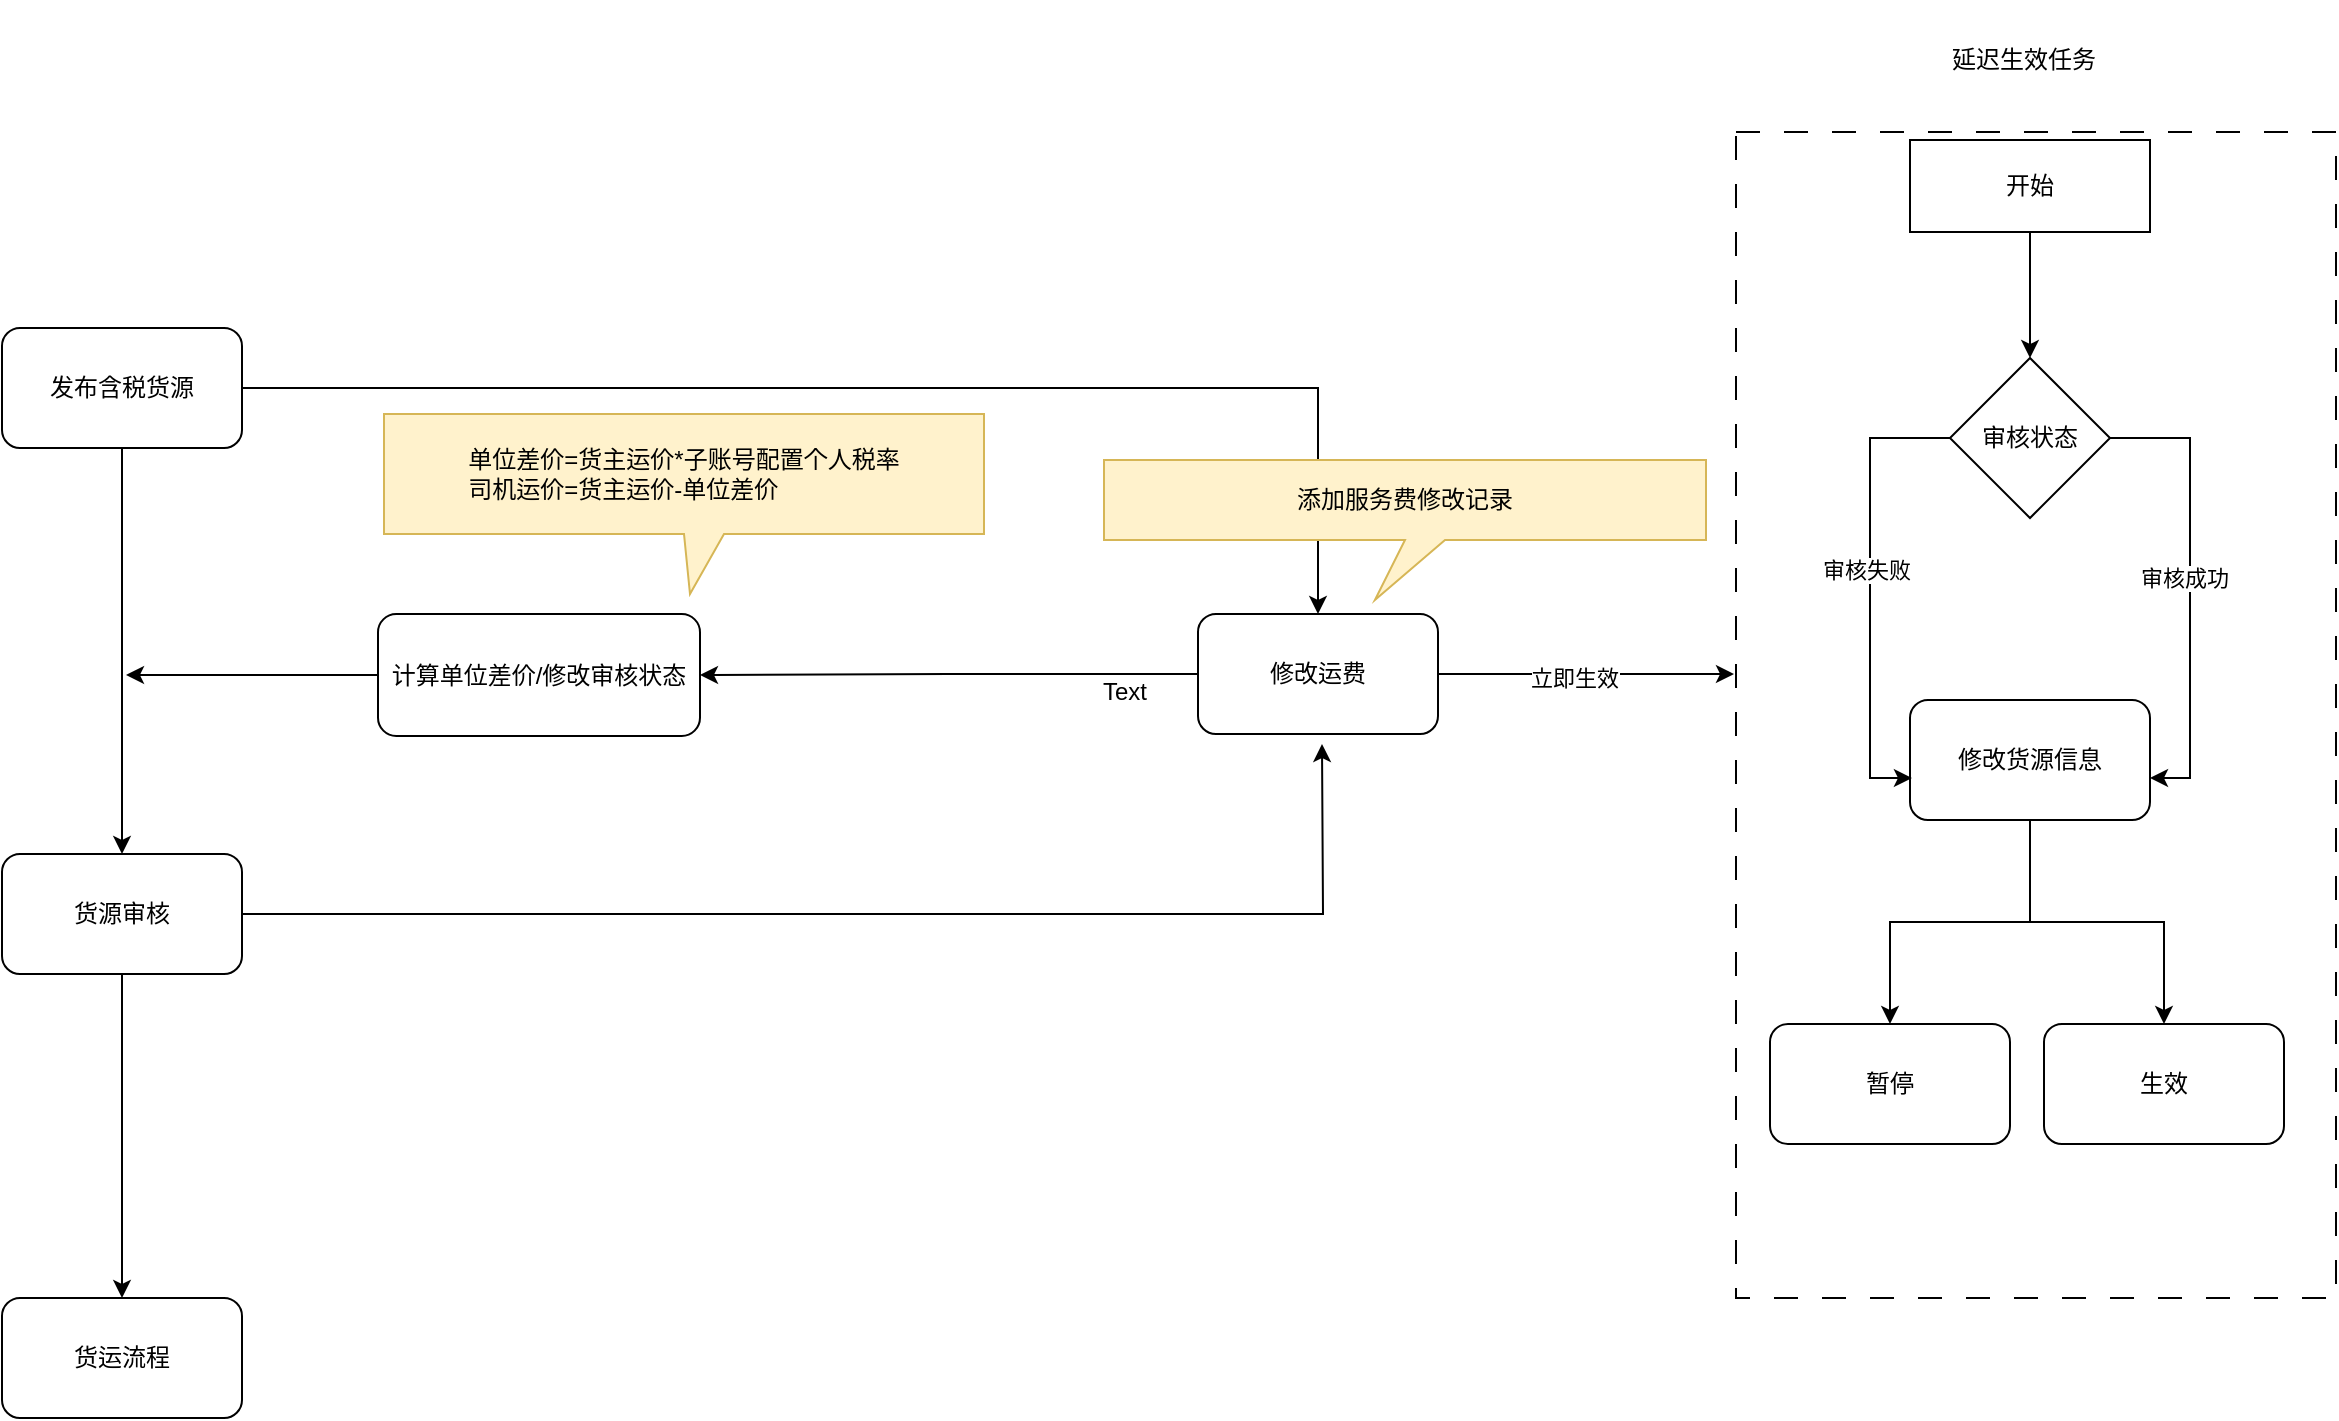 <mxfile version="27.0.4">
  <diagram name="第 1 页" id="X953SDvG-uvm2T8iUO7L">
    <mxGraphModel dx="1216" dy="780" grid="0" gridSize="10" guides="1" tooltips="1" connect="1" arrows="1" fold="1" page="1" pageScale="1" pageWidth="2339" pageHeight="3300" math="0" shadow="0">
      <root>
        <mxCell id="0" />
        <mxCell id="1" parent="0" />
        <mxCell id="HxwUGHrHZ89-YTZq8f_4-15" style="edgeStyle=orthogonalEdgeStyle;rounded=0;orthogonalLoop=1;jettySize=auto;html=1;" edge="1" parent="1" source="HxwUGHrHZ89-YTZq8f_4-1" target="HxwUGHrHZ89-YTZq8f_4-3">
          <mxGeometry relative="1" as="geometry" />
        </mxCell>
        <mxCell id="HxwUGHrHZ89-YTZq8f_4-31" style="edgeStyle=orthogonalEdgeStyle;rounded=0;orthogonalLoop=1;jettySize=auto;html=1;" edge="1" parent="1" source="HxwUGHrHZ89-YTZq8f_4-1" target="HxwUGHrHZ89-YTZq8f_4-18">
          <mxGeometry relative="1" as="geometry" />
        </mxCell>
        <mxCell id="HxwUGHrHZ89-YTZq8f_4-1" value="发布含税货源" style="rounded=1;whiteSpace=wrap;html=1;" vertex="1" parent="1">
          <mxGeometry x="850" y="207" width="120" height="60" as="geometry" />
        </mxCell>
        <mxCell id="HxwUGHrHZ89-YTZq8f_4-23" style="edgeStyle=orthogonalEdgeStyle;rounded=0;orthogonalLoop=1;jettySize=auto;html=1;" edge="1" parent="1" source="HxwUGHrHZ89-YTZq8f_4-3" target="HxwUGHrHZ89-YTZq8f_4-21">
          <mxGeometry relative="1" as="geometry" />
        </mxCell>
        <mxCell id="HxwUGHrHZ89-YTZq8f_4-30" style="edgeStyle=orthogonalEdgeStyle;rounded=0;orthogonalLoop=1;jettySize=auto;html=1;" edge="1" parent="1" source="HxwUGHrHZ89-YTZq8f_4-3">
          <mxGeometry relative="1" as="geometry">
            <mxPoint x="1510" y="415" as="targetPoint" />
          </mxGeometry>
        </mxCell>
        <mxCell id="HxwUGHrHZ89-YTZq8f_4-3" value="货源审核" style="rounded=1;whiteSpace=wrap;html=1;" vertex="1" parent="1">
          <mxGeometry x="850" y="470" width="120" height="60" as="geometry" />
        </mxCell>
        <mxCell id="HxwUGHrHZ89-YTZq8f_4-27" style="edgeStyle=orthogonalEdgeStyle;rounded=0;orthogonalLoop=1;jettySize=auto;html=1;" edge="1" parent="1" source="HxwUGHrHZ89-YTZq8f_4-6">
          <mxGeometry relative="1" as="geometry">
            <mxPoint x="912" y="380.5" as="targetPoint" />
          </mxGeometry>
        </mxCell>
        <mxCell id="HxwUGHrHZ89-YTZq8f_4-6" value="计算单位差价/修改审核状态" style="rounded=1;whiteSpace=wrap;html=1;" vertex="1" parent="1">
          <mxGeometry x="1038" y="350" width="161" height="61" as="geometry" />
        </mxCell>
        <mxCell id="HxwUGHrHZ89-YTZq8f_4-7" value="&lt;div data-docx-has-block-data=&quot;false&quot; data-lark-html-role=&quot;root&quot; data-page-id=&quot;PmPzdInQhoWsLtxFXCoc3s2pnDf&quot;&gt;&lt;div style=&quot;text-align: left;&quot; class=&quot;ace-line ace-line old-record-id-NmQLd3BFJoofC6xrh7jcFsMHnQh&quot;&gt;单位差价=货主运价*子账号配置个人税率&lt;/div&gt;&lt;div style=&quot;text-align: left;&quot; class=&quot;ace-line ace-line old-record-id-NvOwdJEEnoes11xt6zHcCwHLnfe&quot;&gt;      司机运价=货主运价-单位差价&lt;/div&gt;&lt;/div&gt;&lt;span class=&quot;lark-record-clipboard&quot; data-lark-record-format=&quot;docx/record&quot; data-lark-record-data=&quot;{&amp;quot;isCut&amp;quot;:false,&amp;quot;rootId&amp;quot;:&amp;quot;PmPzdInQhoWsLtxFXCoc3s2pnDf&amp;quot;,&amp;quot;parentId&amp;quot;:&amp;quot;PmPzdInQhoWsLtxFXCoc3s2pnDf&amp;quot;,&amp;quot;blockIds&amp;quot;:[40,41],&amp;quot;recordIds&amp;quot;:[&amp;quot;NmQLd3BFJoofC6xrh7jcFsMHnQh&amp;quot;,&amp;quot;NvOwdJEEnoes11xt6zHcCwHLnfe&amp;quot;],&amp;quot;recordMap&amp;quot;:{&amp;quot;NmQLd3BFJoofC6xrh7jcFsMHnQh&amp;quot;:{&amp;quot;id&amp;quot;:&amp;quot;NmQLd3BFJoofC6xrh7jcFsMHnQh&amp;quot;,&amp;quot;snapshot&amp;quot;:{&amp;quot;type&amp;quot;:&amp;quot;text&amp;quot;,&amp;quot;parent_id&amp;quot;:&amp;quot;PmPzdInQhoWsLtxFXCoc3s2pnDf&amp;quot;,&amp;quot;comments&amp;quot;:[],&amp;quot;revisions&amp;quot;:[],&amp;quot;locked&amp;quot;:false,&amp;quot;hidden&amp;quot;:false,&amp;quot;author&amp;quot;:&amp;quot;7458225783314038803&amp;quot;,&amp;quot;children&amp;quot;:[],&amp;quot;text&amp;quot;:{&amp;quot;initialAttributedTexts&amp;quot;:{&amp;quot;text&amp;quot;:{&amp;quot;0&amp;quot;:&amp;quot;单位差价=货主运价*子账号配置个人税率&amp;quot;},&amp;quot;attribs&amp;quot;:{&amp;quot;0&amp;quot;:&amp;quot;*0+j&amp;quot;}},&amp;quot;apool&amp;quot;:{&amp;quot;numToAttrib&amp;quot;:{&amp;quot;0&amp;quot;:[&amp;quot;author&amp;quot;,&amp;quot;7458225783314038803&amp;quot;]},&amp;quot;nextNum&amp;quot;:1}},&amp;quot;align&amp;quot;:&amp;quot;&amp;quot;,&amp;quot;folded&amp;quot;:false}},&amp;quot;NvOwdJEEnoes11xt6zHcCwHLnfe&amp;quot;:{&amp;quot;id&amp;quot;:&amp;quot;NvOwdJEEnoes11xt6zHcCwHLnfe&amp;quot;,&amp;quot;snapshot&amp;quot;:{&amp;quot;type&amp;quot;:&amp;quot;text&amp;quot;,&amp;quot;parent_id&amp;quot;:&amp;quot;PmPzdInQhoWsLtxFXCoc3s2pnDf&amp;quot;,&amp;quot;comments&amp;quot;:[],&amp;quot;revisions&amp;quot;:[],&amp;quot;locked&amp;quot;:false,&amp;quot;hidden&amp;quot;:false,&amp;quot;author&amp;quot;:&amp;quot;7458225783314038803&amp;quot;,&amp;quot;children&amp;quot;:[],&amp;quot;text&amp;quot;:{&amp;quot;initialAttributedTexts&amp;quot;:{&amp;quot;text&amp;quot;:{&amp;quot;0&amp;quot;:&amp;quot;      司机运价=货主运价-单位差价&amp;quot;},&amp;quot;attribs&amp;quot;:{&amp;quot;0&amp;quot;:&amp;quot;*0+k&amp;quot;}},&amp;quot;apool&amp;quot;:{&amp;quot;numToAttrib&amp;quot;:{&amp;quot;0&amp;quot;:[&amp;quot;author&amp;quot;,&amp;quot;7458225783314038803&amp;quot;]},&amp;quot;nextNum&amp;quot;:1}},&amp;quot;align&amp;quot;:&amp;quot;&amp;quot;,&amp;quot;folded&amp;quot;:false}},&amp;quot;PmPzdInQhoWsLtxFXCoc3s2pnDf&amp;quot;:{&amp;quot;id&amp;quot;:&amp;quot;PmPzdInQhoWsLtxFXCoc3s2pnDf&amp;quot;,&amp;quot;snapshot&amp;quot;:{&amp;quot;type&amp;quot;:&amp;quot;page&amp;quot;,&amp;quot;parent_id&amp;quot;:&amp;quot;&amp;quot;,&amp;quot;comments&amp;quot;:[],&amp;quot;revisions&amp;quot;:[],&amp;quot;locked&amp;quot;:false,&amp;quot;hidden&amp;quot;:false,&amp;quot;author&amp;quot;:&amp;quot;7458225783314038803&amp;quot;,&amp;quot;children&amp;quot;:[&amp;quot;doxcnSsRzmK9UY6GLMcSYavZb5g&amp;quot;,&amp;quot;doxcnnTq2jZX8zF5uBvYDxKSMM0&amp;quot;,&amp;quot;doxcn73OgdYrPLWlbyHnjd4dCaf&amp;quot;,&amp;quot;doxcn63eAXSfTvNmnqLqj1bcUTg&amp;quot;,&amp;quot;doxcnSirAcn5ZzLQK9ATJMONScc&amp;quot;,&amp;quot;doxcnaucXII4i4NTGBqqvQlXUpc&amp;quot;,&amp;quot;doxcnezhqamkZcwwLYlXd1k73Df&amp;quot;,&amp;quot;RUK6du1UAoI59gxnKC7cXmRunxf&amp;quot;,&amp;quot;doxcndBeBZvMhESlmYhNoraz8Pc&amp;quot;,&amp;quot;LotQdCCTAoonvWxRpNWcTN4vnXc&amp;quot;,&amp;quot;NiP8de5froLFGixGUZZciWxln7e&amp;quot;,&amp;quot;S7ubdwaKRoMomzxIEOvcvkF4nJf&amp;quot;,&amp;quot;Dm8IdY59uoGmJAxqeodcVRJSnIC&amp;quot;,&amp;quot;CuNTd9FRso1d3QxBpxwcE5JsnvL&amp;quot;,&amp;quot;Dnd2dcRqBoCW2kxqE0kcW2rYnNe&amp;quot;,&amp;quot;CE2CdlHt8orWM9xDPupczDMnnvc&amp;quot;,&amp;quot;A9HfdgttWolH1cxuY1RcWkdgnsD&amp;quot;,&amp;quot;ET1DdXk3EoBRz0xeUMYcNoZmnBb&amp;quot;,&amp;quot;Cpfhdy9ppoQDMix1Jr1c3mPKntd&amp;quot;,&amp;quot;BaSPdL87PomiHaxIGh4cdbg2ndF&amp;quot;,&amp;quot;PspLd9SWZojVlYx9l9hc7vx3njf&amp;quot;,&amp;quot;QK0KdJlY5oTKy4xioQzcTmaCnCg&amp;quot;,&amp;quot;G8zwdILu0oyZFyxRLBXcs2aSnlb&amp;quot;,&amp;quot;SGsXdrogVoe90CxuqGNcZSEpnkg&amp;quot;,&amp;quot;Z6Rzdg7iioi1QcxC79Vcw3Pwnt1&amp;quot;,&amp;quot;QpZFd04gMoazcbxpnQecz8xNn0b&amp;quot;,&amp;quot;BLN8dz5zgo1DnXx1ugpcwpaTn8e&amp;quot;,&amp;quot;YJw1dj16poAyETxmY6Xc6ZMkn7S&amp;quot;,&amp;quot;OuGhdA6E3oggCfxp72WcNjA2nNg&amp;quot;,&amp;quot;FISfdRmcIofh3UxEcIjch1ewn9e&amp;quot;,&amp;quot;EbhidXsUFoAhqix19BKcvdpXnOd&amp;quot;,&amp;quot;PZc2dtcJ7oxMSfxz6ZNcXA2Hnkf&amp;quot;,&amp;quot;MkVedFoMZoLnn1xv443ciyPtn0d&amp;quot;,&amp;quot;RtKqdQCn4oAQBfxaZe5cV3RhnOh&amp;quot;,&amp;quot;EHfidlIZIo7AewxMBJBc7K7CnQg&amp;quot;,&amp;quot;OELXd7sXuosqiOx3xpRcONlAnJc&amp;quot;,&amp;quot;AU6BdLSdqotGzzxffRdcTVesnoe&amp;quot;,&amp;quot;VaJQdDIbBoikS1xvuXCcqcDMnJc&amp;quot;,&amp;quot;NmQLd3BFJoofC6xrh7jcFsMHnQh&amp;quot;,&amp;quot;NvOwdJEEnoes11xt6zHcCwHLnfe&amp;quot;,&amp;quot;ZM2odY1GPodB09xtyETcVpR6nId&amp;quot;,&amp;quot;W6Uwd8OgnosMTCxuil1c1yxin8c&amp;quot;,&amp;quot;YXwkdFtBuoBtl8x7tNTciG7tnje&amp;quot;,&amp;quot;FBWHderRHo71fjxR4eeczBh4nFe&amp;quot;,&amp;quot;W2gpdmr26o5GIBxXPJWcZVGrnAB&amp;quot;,&amp;quot;JFTGdOCwPoPTVKxRMdAcfCPSnBd&amp;quot;,&amp;quot;SnNGdQTt3oETkBxRsBCcPKzAnkh&amp;quot;,&amp;quot;TQnKdNuP7oDjplxAlcUciLxUn8b&amp;quot;,&amp;quot;UOB9dPcxXoRwizx5qovcyFzcnhh&amp;quot;,&amp;quot;WDYmdSWDTofSq7xf84scb9HBnUb&amp;quot;,&amp;quot;L9iadKczMowOvQxpHescn7KonQh&amp;quot;,&amp;quot;G3KHdRRF7oelCmxKqyncygutnF8&amp;quot;,&amp;quot;GscRd2UkIoHIepxCVGzc2scvnOd&amp;quot;,&amp;quot;LjvmdHLhLoIqWsx9Su4cIRm6nde&amp;quot;,&amp;quot;NxghdQSEUol12exHoESctJhAnxh&amp;quot;,&amp;quot;IPAAdlCJIoJiHyxV0D7cjIKRnfe&amp;quot;,&amp;quot;YtpYdFi2aozk4ox7gaMcntHvnCh&amp;quot;,&amp;quot;OvYhd2c5yoDKUzxSpJScIxvanrd&amp;quot;,&amp;quot;Z38HdWhEYoEKebx4TzJctTUqnCg&amp;quot;,&amp;quot;RcG3dWAQAoNUygxFTugcNFGXnDf&amp;quot;,&amp;quot;UyIzd073ToSGoVxe9LZc6HiPnse&amp;quot;,&amp;quot;MQFXdli78oJhTSxr9RVcbu7Nnzc&amp;quot;,&amp;quot;BOXFddeF7o53Z0xsFgVc53oGndf&amp;quot;,&amp;quot;HDdTd2TGpoMGh8xLGmjcK3kFnkf&amp;quot;,&amp;quot;EOECdmyftoPSuQxWYTAcQA9knyd&amp;quot;,&amp;quot;GUCndieFboNVdFxllhqcTDxpnWb&amp;quot;,&amp;quot;Ua7Xdectdovls0xF3p5cB1WWnPd&amp;quot;,&amp;quot;ONhudOffCordgGxyQKicXy7Dnve&amp;quot;,&amp;quot;Og11dpQBNoOsGzxWs7NcyKhbnnb&amp;quot;,&amp;quot;Prywd8IYeoaESNxcw6lccr88nff&amp;quot;,&amp;quot;FSI9dfe5XoIIWtxkdSZcMtLWnWf&amp;quot;,&amp;quot;Mm7hd0fL5oqmu2xkqVhcyIK1nkg&amp;quot;,&amp;quot;PTx6dsDj3o1S6CxYsq8cJ1I1nmg&amp;quot;,&amp;quot;TBKKdnPnyoxQTDxJVcVc5Uafnqh&amp;quot;,&amp;quot;Z7NrdOZmWohxSZxKkkmcA7Y5nSa&amp;quot;,&amp;quot;OcfZd8REMo6pgMxkkgXccLsnnoe&amp;quot;,&amp;quot;VbwZdLEjJokL0rxh691c8hnXnbf&amp;quot;,&amp;quot;EMxfdV3C7oi9fmxAnj0c8ih3nzf&amp;quot;,&amp;quot;I4yxdGRvYoOCWGxY0m3cX0ktnRw&amp;quot;,&amp;quot;Wl9GdDubPogxc1xv2TWctiRPnRb&amp;quot;,&amp;quot;EIr6dlqpaoqfuKx3knucfsx8nug&amp;quot;,&amp;quot;GQdJd1EB5ovBC2xR5wccOGa5n0b&amp;quot;,&amp;quot;RPrYdINY7okjmwxY5AwcqqTrnQK&amp;quot;,&amp;quot;IyEGdldwhojiJbxTbxrchHSOnxc&amp;quot;,&amp;quot;RL54dUizloL78axBcj2cZlrCngg&amp;quot;,&amp;quot;WOGPdCFwMoOzV3xUhzXcsKqtnsf&amp;quot;,&amp;quot;Yrdqdmb3sozckOxizhjckdn2nTe&amp;quot;,&amp;quot;J5h6dZYHDoaRhDxGHWQcVtkrnVh&amp;quot;,&amp;quot;WXu2dX8L8oZowHx9EMmcKHPynwh&amp;quot;,&amp;quot;H8KLdF6pRoAOeXxYW8XciMnvn0c&amp;quot;,&amp;quot;MvO7deKdvoYSiHxvn9DcASNEnqf&amp;quot;,&amp;quot;CkjRdxNudoTBKYxB5Z4ckzqTnGf&amp;quot;,&amp;quot;QFtqdoawwoj3xmxhTjOcM5qgn4b&amp;quot;,&amp;quot;CQU9dFhMSonbPnxWjlbc0ypIn0b&amp;quot;,&amp;quot;Rilkd0xUwof0QBxe7dBcFeBKnzb&amp;quot;,&amp;quot;TyQfdnoqNoETeKxEWRMcWQH9nSc&amp;quot;,&amp;quot;NvqIdJoI5o8bx6xOO64cylY2nDb&amp;quot;,&amp;quot;ApKYd7sBVoz2B2xtVyIcRwvfn7d&amp;quot;,&amp;quot;EhzqdYa3WoduYfxwhgHcTKvRnnf&amp;quot;,&amp;quot;ZUPqdjN8PoPcFDxhRitcx0tqnae&amp;quot;,&amp;quot;SI5xdZTZro0dBfxOYLTcKivKn9B&amp;quot;,&amp;quot;IFTtdmF0yollksxWlp9cFdWXnfg&amp;quot;,&amp;quot;WnfxdjTqxoIIOKx1rBycHsqfnGd&amp;quot;,&amp;quot;XiLOd7gJ1oUsjZxr66cc0pAYnwh&amp;quot;,&amp;quot;M6D4d7W6loMsM1xz7MXcSRaonTe&amp;quot;,&amp;quot;QrXLdO4eGoi8TyxsJW0ci5E0nBp&amp;quot;,&amp;quot;EFcndDWinoryBixoiQNcOzuPndh&amp;quot;,&amp;quot;W75bdiFEOoA2Lgxrf9Tc4pkunYg&amp;quot;,&amp;quot;O40hddfoVoN100xXydYcUArTn1G&amp;quot;,&amp;quot;YTcmdJbeMoZHR7xHQsYcfv2CnUf&amp;quot;,&amp;quot;RO8td6QHVopCo0x6Q7McqQGTnab&amp;quot;,&amp;quot;C4G4d8Z2yogOpaxFd17cwx6wnOf&amp;quot;,&amp;quot;AiEvdW6NXoaWR2xG4iqct97LnUe&amp;quot;,&amp;quot;DQWvdoOyGo3JTWxdWbocZN8tnvg&amp;quot;,&amp;quot;AUi1ddjfVofwJkx7PVocwqXhnkd&amp;quot;,&amp;quot;OeUmdUdUloJyX2xaQTIcb6OjnDd&amp;quot;,&amp;quot;F0pVd9tjJo9UuJxSYKqcNiPEn6g&amp;quot;,&amp;quot;KwOVd9heeoTLo1xKJoFcP1U1nsg&amp;quot;,&amp;quot;GUNjdMOImo1lEXx3gRucEBkKnbe&amp;quot;,&amp;quot;QGoWdtj1kojXkwxy1Prc5CWXnhh&amp;quot;,&amp;quot;Q7KwdkFqoo87GKxbRHkcbtaenZf&amp;quot;,&amp;quot;Sghrd2YanoKw8ixZIrccwfsAn7f&amp;quot;,&amp;quot;CURyd8MhUoryXKxl6HvcBulln0c&amp;quot;,&amp;quot;XVwyd2nyZophdIxdOi9c72GanKh&amp;quot;,&amp;quot;Lc61d2NJpoKQlxxkpuGco5AInpf&amp;quot;,&amp;quot;U7pDdVSJuohNGaxOjmucMRfnnte&amp;quot;,&amp;quot;Lp9gdkEYJo5Q4IxIGa5cARxNncc&amp;quot;,&amp;quot;AmtbdJyQlo6OO9xPR3mcCyeSnkq&amp;quot;,&amp;quot;YlxPdjulroMzb0xDKtZcK0WJnDo&amp;quot;,&amp;quot;BixAdH8cAobPFnxIuhdcooZ7nHh&amp;quot;,&amp;quot;T0qwdSW6Zo3nwgx2aXXcvrKcnde&amp;quot;,&amp;quot;UGfVd7CERoLeR4xjZDYcppy6nGb&amp;quot;,&amp;quot;Vh7vdx9q9oCED3xHbowc1I15nLd&amp;quot;,&amp;quot;OwRvdDkvYoLYruxwScmc1BHjnec&amp;quot;,&amp;quot;X5L0dO6L8oY6gFxPrLScbIV2nRe&amp;quot;,&amp;quot;BeCtdsLqzoTt1DxnYMgcwEQunkb&amp;quot;,&amp;quot;V93rdZgc2oQtmTxCajKcHHjFnXb&amp;quot;,&amp;quot;KYzbdxyAwoTO8exLtKbcIglcndh&amp;quot;,&amp;quot;NqzVdDlB0oM92qxhbvEcswOln8e&amp;quot;,&amp;quot;M5SSd94K2oS4IgxcldgczQOOnvg&amp;quot;,&amp;quot;EkBCdgZUxobtbnxHxasc4bGinCk&amp;quot;,&amp;quot;A8hZdF8mUo9Y36xmAo2c8Xp9nrg&amp;quot;,&amp;quot;KuPZdGJZ8oYJwdx1SeSccOkYnbb&amp;quot;,&amp;quot;K7z5dDKMjoeIFaxEaYmcVuYDnIf&amp;quot;,&amp;quot;SxP2dt82uogTXuxkI7Dcp9pmnmc&amp;quot;,&amp;quot;IqcndGn15oA8fhxFtikc6YS5nwf&amp;quot;,&amp;quot;Rlbbd8JbxoVVpqxGtUZcQLTpnbe&amp;quot;,&amp;quot;CdIqdk8JjobQDsx5ftvcklQdnVb&amp;quot;,&amp;quot;OgLMdB0K2oTgIVx5r4QcEXXKnxe&amp;quot;,&amp;quot;QqDhdErJkogHizxO3VKcZQsVnXf&amp;quot;,&amp;quot;Z2vedXcmmo9zH5x9ds6cBkKln2g&amp;quot;,&amp;quot;YpLZdxWMPos1rQxADW9cCI5Vn6g&amp;quot;,&amp;quot;UhpMdJYmhowNUoxnOwrcmie5n8b&amp;quot;,&amp;quot;Ly8mdAuuBofAIBxYjlscbpJNnPd&amp;quot;,&amp;quot;GhsVdBEsRo3RgRxufHncAfbNnOd&amp;quot;,&amp;quot;HeFbdDbwboWKp6xT7IwcluX6n4s&amp;quot;,&amp;quot;HRRjdK8rJo0R4ZxRpl9cUzAanKg&amp;quot;,&amp;quot;AjeMd2WIVoDUFBxtQpQcwkhanw5&amp;quot;,&amp;quot;doxcn8S5qbZZZqfs8cCnIrQBdbj&amp;quot;,&amp;quot;doxcnpL4VTpZfCaJuuB6nUa9KCf&amp;quot;],&amp;quot;text&amp;quot;:{&amp;quot;apool&amp;quot;:{&amp;quot;nextNum&amp;quot;:1,&amp;quot;numToAttrib&amp;quot;:{&amp;quot;0&amp;quot;:[&amp;quot;author&amp;quot;,&amp;quot;7458225783314038803&amp;quot;]}},&amp;quot;initialAttributedTexts&amp;quot;:{&amp;quot;attribs&amp;quot;:{&amp;quot;0&amp;quot;:&amp;quot;*0+b&amp;quot;},&amp;quot;text&amp;quot;:{&amp;quot;0&amp;quot;:&amp;quot;网货-5月功能迭代优化&amp;quot;}}},&amp;quot;align&amp;quot;:&amp;quot;&amp;quot;,&amp;quot;doc_info&amp;quot;:{&amp;quot;editors&amp;quot;:[&amp;quot;7458225783314038803&amp;quot;],&amp;quot;options&amp;quot;:[&amp;quot;editors&amp;quot;,&amp;quot;edit_time&amp;quot;],&amp;quot;deleted_editors&amp;quot;:[],&amp;quot;option_modified&amp;quot;:null}}}},&amp;quot;payloadMap&amp;quot;:{&amp;quot;NmQLd3BFJoofC6xrh7jcFsMHnQh&amp;quot;:{&amp;quot;level&amp;quot;:1},&amp;quot;NvOwdJEEnoes11xt6zHcCwHLnfe&amp;quot;:{&amp;quot;level&amp;quot;:1}},&amp;quot;extra&amp;quot;:{&amp;quot;channel&amp;quot;:&amp;quot;saas&amp;quot;,&amp;quot;pasteRandomId&amp;quot;:&amp;quot;5909c7fd-65ef-4b66-8e2d-287bd1afacf1&amp;quot;,&amp;quot;mention_page_title&amp;quot;:{},&amp;quot;external_mention_url&amp;quot;:{},&amp;quot;isEqualBlockSelection&amp;quot;:false},&amp;quot;isKeepQuoteContainer&amp;quot;:false,&amp;quot;selection&amp;quot;:[{&amp;quot;id&amp;quot;:40,&amp;quot;type&amp;quot;:&amp;quot;text&amp;quot;,&amp;quot;selection&amp;quot;:{&amp;quot;start&amp;quot;:6,&amp;quot;end&amp;quot;:25},&amp;quot;recordId&amp;quot;:&amp;quot;NmQLd3BFJoofC6xrh7jcFsMHnQh&amp;quot;},{&amp;quot;id&amp;quot;:41,&amp;quot;type&amp;quot;:&amp;quot;text&amp;quot;,&amp;quot;selection&amp;quot;:{&amp;quot;start&amp;quot;:0,&amp;quot;end&amp;quot;:20},&amp;quot;recordId&amp;quot;:&amp;quot;NvOwdJEEnoes11xt6zHcCwHLnfe&amp;quot;}],&amp;quot;pasteFlag&amp;quot;:&amp;quot;52001837-6608-476c-9622-511b4d9fbeda&amp;quot;}&quot;&gt;&lt;/span&gt;" style="shape=callout;whiteSpace=wrap;html=1;perimeter=calloutPerimeter;fillColor=#fff2cc;strokeColor=#d6b656;position2=0.51;" vertex="1" parent="1">
          <mxGeometry x="1041" y="250" width="300" height="90" as="geometry" />
        </mxCell>
        <mxCell id="HxwUGHrHZ89-YTZq8f_4-32" style="edgeStyle=orthogonalEdgeStyle;rounded=0;orthogonalLoop=1;jettySize=auto;html=1;entryX=1;entryY=0.5;entryDx=0;entryDy=0;" edge="1" parent="1" source="HxwUGHrHZ89-YTZq8f_4-18" target="HxwUGHrHZ89-YTZq8f_4-6">
          <mxGeometry relative="1" as="geometry" />
        </mxCell>
        <mxCell id="HxwUGHrHZ89-YTZq8f_4-78" style="edgeStyle=orthogonalEdgeStyle;rounded=0;orthogonalLoop=1;jettySize=auto;html=1;" edge="1" parent="1" source="HxwUGHrHZ89-YTZq8f_4-18">
          <mxGeometry relative="1" as="geometry">
            <mxPoint x="1716" y="380" as="targetPoint" />
          </mxGeometry>
        </mxCell>
        <mxCell id="HxwUGHrHZ89-YTZq8f_4-79" value="立即生效" style="edgeLabel;html=1;align=center;verticalAlign=middle;resizable=0;points=[];" vertex="1" connectable="0" parent="HxwUGHrHZ89-YTZq8f_4-78">
          <mxGeometry x="-0.084" y="-2" relative="1" as="geometry">
            <mxPoint as="offset" />
          </mxGeometry>
        </mxCell>
        <mxCell id="HxwUGHrHZ89-YTZq8f_4-18" value="修改运费" style="rounded=1;whiteSpace=wrap;html=1;" vertex="1" parent="1">
          <mxGeometry x="1448" y="350" width="120" height="60" as="geometry" />
        </mxCell>
        <mxCell id="HxwUGHrHZ89-YTZq8f_4-21" value="货运流程" style="rounded=1;whiteSpace=wrap;html=1;" vertex="1" parent="1">
          <mxGeometry x="850" y="692" width="120" height="60" as="geometry" />
        </mxCell>
        <mxCell id="HxwUGHrHZ89-YTZq8f_4-33" value="添加服务费修改记录" style="shape=callout;whiteSpace=wrap;html=1;perimeter=calloutPerimeter;position2=0.45;fillColor=#fff2cc;strokeColor=#d6b656;" vertex="1" parent="1">
          <mxGeometry x="1401" y="273" width="301" height="70" as="geometry" />
        </mxCell>
        <mxCell id="HxwUGHrHZ89-YTZq8f_4-63" value="" style="rounded=0;whiteSpace=wrap;html=1;dashed=1;dashPattern=12 12;" vertex="1" parent="1">
          <mxGeometry x="1717" y="109" width="300" height="583" as="geometry" />
        </mxCell>
        <mxCell id="HxwUGHrHZ89-YTZq8f_4-64" value="" style="edgeStyle=orthogonalEdgeStyle;rounded=0;orthogonalLoop=1;jettySize=auto;html=1;" edge="1" parent="1" source="HxwUGHrHZ89-YTZq8f_4-65" target="HxwUGHrHZ89-YTZq8f_4-67">
          <mxGeometry relative="1" as="geometry" />
        </mxCell>
        <mxCell id="HxwUGHrHZ89-YTZq8f_4-65" value="开始" style="rounded=0;whiteSpace=wrap;html=1;" vertex="1" parent="1">
          <mxGeometry x="1804" y="113" width="120" height="46" as="geometry" />
        </mxCell>
        <mxCell id="HxwUGHrHZ89-YTZq8f_4-66" value="暂停" style="rounded=1;whiteSpace=wrap;html=1;" vertex="1" parent="1">
          <mxGeometry x="1734" y="555" width="120" height="60" as="geometry" />
        </mxCell>
        <mxCell id="HxwUGHrHZ89-YTZq8f_4-67" value="审核状态" style="rhombus;whiteSpace=wrap;html=1;rounded=0;" vertex="1" parent="1">
          <mxGeometry x="1824" y="222" width="80" height="80" as="geometry" />
        </mxCell>
        <mxCell id="HxwUGHrHZ89-YTZq8f_4-68" style="edgeStyle=orthogonalEdgeStyle;rounded=0;orthogonalLoop=1;jettySize=auto;html=1;" edge="1" parent="1" source="HxwUGHrHZ89-YTZq8f_4-70" target="HxwUGHrHZ89-YTZq8f_4-66">
          <mxGeometry relative="1" as="geometry" />
        </mxCell>
        <mxCell id="HxwUGHrHZ89-YTZq8f_4-69" style="edgeStyle=orthogonalEdgeStyle;rounded=0;orthogonalLoop=1;jettySize=auto;html=1;" edge="1" parent="1" source="HxwUGHrHZ89-YTZq8f_4-70" target="HxwUGHrHZ89-YTZq8f_4-73">
          <mxGeometry relative="1" as="geometry" />
        </mxCell>
        <mxCell id="HxwUGHrHZ89-YTZq8f_4-70" value="修改货源信息" style="rounded=1;whiteSpace=wrap;html=1;" vertex="1" parent="1">
          <mxGeometry x="1804" y="393" width="120" height="60" as="geometry" />
        </mxCell>
        <mxCell id="HxwUGHrHZ89-YTZq8f_4-71" style="edgeStyle=orthogonalEdgeStyle;rounded=0;orthogonalLoop=1;jettySize=auto;html=1;entryX=0.008;entryY=0.65;entryDx=0;entryDy=0;entryPerimeter=0;" edge="1" parent="1" source="HxwUGHrHZ89-YTZq8f_4-67" target="HxwUGHrHZ89-YTZq8f_4-70">
          <mxGeometry relative="1" as="geometry">
            <Array as="points">
              <mxPoint x="1784" y="262" />
              <mxPoint x="1784" y="432" />
            </Array>
          </mxGeometry>
        </mxCell>
        <mxCell id="HxwUGHrHZ89-YTZq8f_4-72" value="审核失败" style="edgeLabel;html=1;align=center;verticalAlign=middle;resizable=0;points=[];" vertex="1" connectable="0" parent="HxwUGHrHZ89-YTZq8f_4-71">
          <mxGeometry x="-0.082" y="-2" relative="1" as="geometry">
            <mxPoint as="offset" />
          </mxGeometry>
        </mxCell>
        <mxCell id="HxwUGHrHZ89-YTZq8f_4-73" value="生效" style="rounded=1;whiteSpace=wrap;html=1;" vertex="1" parent="1">
          <mxGeometry x="1871" y="555" width="120" height="60" as="geometry" />
        </mxCell>
        <mxCell id="HxwUGHrHZ89-YTZq8f_4-74" style="edgeStyle=orthogonalEdgeStyle;rounded=0;orthogonalLoop=1;jettySize=auto;html=1;entryX=1;entryY=0.65;entryDx=0;entryDy=0;entryPerimeter=0;" edge="1" parent="1" source="HxwUGHrHZ89-YTZq8f_4-67" target="HxwUGHrHZ89-YTZq8f_4-70">
          <mxGeometry relative="1" as="geometry">
            <Array as="points">
              <mxPoint x="1944" y="262" />
              <mxPoint x="1944" y="432" />
            </Array>
          </mxGeometry>
        </mxCell>
        <mxCell id="HxwUGHrHZ89-YTZq8f_4-75" value="审核成功" style="edgeLabel;html=1;align=center;verticalAlign=middle;resizable=0;points=[];" vertex="1" connectable="0" parent="HxwUGHrHZ89-YTZq8f_4-74">
          <mxGeometry x="-0.043" y="-3" relative="1" as="geometry">
            <mxPoint as="offset" />
          </mxGeometry>
        </mxCell>
        <mxCell id="HxwUGHrHZ89-YTZq8f_4-76" value="延迟生效任务" style="rounded=0;whiteSpace=wrap;html=1;strokeColor=none;" vertex="1" parent="1">
          <mxGeometry x="1801" y="43" width="120" height="60" as="geometry" />
        </mxCell>
        <mxCell id="HxwUGHrHZ89-YTZq8f_4-80" value="Text" style="text;html=1;align=center;verticalAlign=middle;resizable=0;points=[];autosize=1;strokeColor=none;fillColor=none;" vertex="1" parent="1">
          <mxGeometry x="1391" y="376" width="40" height="26" as="geometry" />
        </mxCell>
      </root>
    </mxGraphModel>
  </diagram>
</mxfile>
